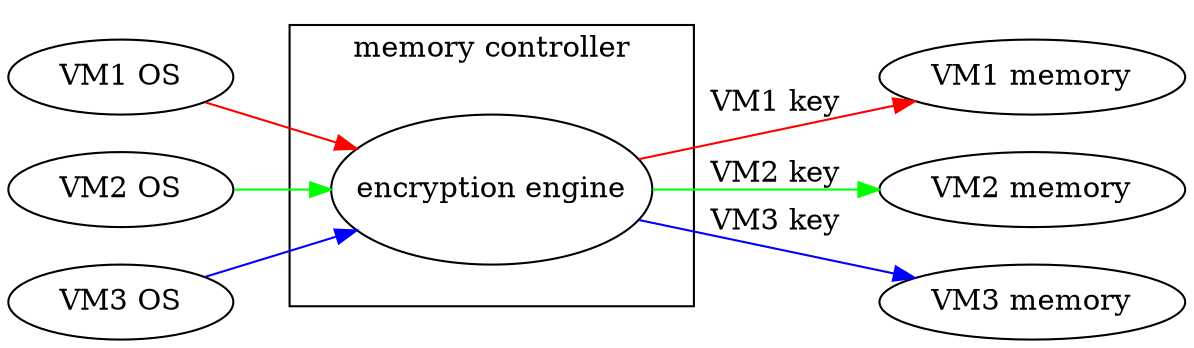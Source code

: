 digraph hello
{
	graph[rankdir = LR];
	node[width = 1.5;];

	subgraph cluster0
	{
		label  = "memory controller"; margin = 20;
		encryption_engine[label = "encryption engine"; height = 1];
		
	}
	
	os1[label = "VM1 OS"];
	os2[label = "VM2 OS"];
	os3[label = "VM3 OS"];
	DRAM1[label = "VM1 memory"];
	DRAM2[label = "VM2 memory"];
	DRAM3[label = "VM3 memory"];

	os1 -> encryption_engine[color = red];
	os2 -> encryption_engine[color = green];
	os3 -> encryption_engine[color = blue];
	encryption_engine -> DRAM1[label = "VM1 key"; color = red];
	encryption_engine -> DRAM2[label = "VM2 key"; color = green];
	encryption_engine -> DRAM3[label = "VM3 key"; color = blue];
}
